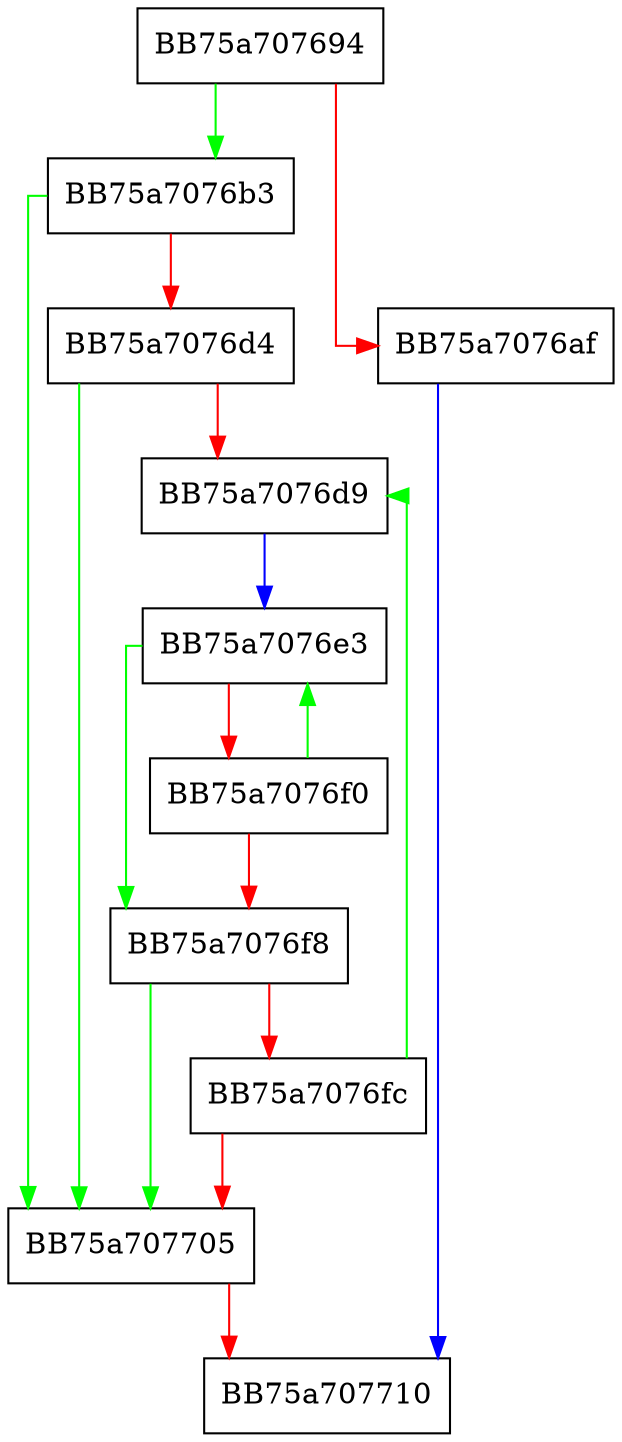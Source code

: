 digraph sqlite3_vfs_find {
  node [shape="box"];
  graph [splines=ortho];
  BB75a707694 -> BB75a7076b3 [color="green"];
  BB75a707694 -> BB75a7076af [color="red"];
  BB75a7076af -> BB75a707710 [color="blue"];
  BB75a7076b3 -> BB75a707705 [color="green"];
  BB75a7076b3 -> BB75a7076d4 [color="red"];
  BB75a7076d4 -> BB75a707705 [color="green"];
  BB75a7076d4 -> BB75a7076d9 [color="red"];
  BB75a7076d9 -> BB75a7076e3 [color="blue"];
  BB75a7076e3 -> BB75a7076f8 [color="green"];
  BB75a7076e3 -> BB75a7076f0 [color="red"];
  BB75a7076f0 -> BB75a7076e3 [color="green"];
  BB75a7076f0 -> BB75a7076f8 [color="red"];
  BB75a7076f8 -> BB75a707705 [color="green"];
  BB75a7076f8 -> BB75a7076fc [color="red"];
  BB75a7076fc -> BB75a7076d9 [color="green"];
  BB75a7076fc -> BB75a707705 [color="red"];
  BB75a707705 -> BB75a707710 [color="red"];
}